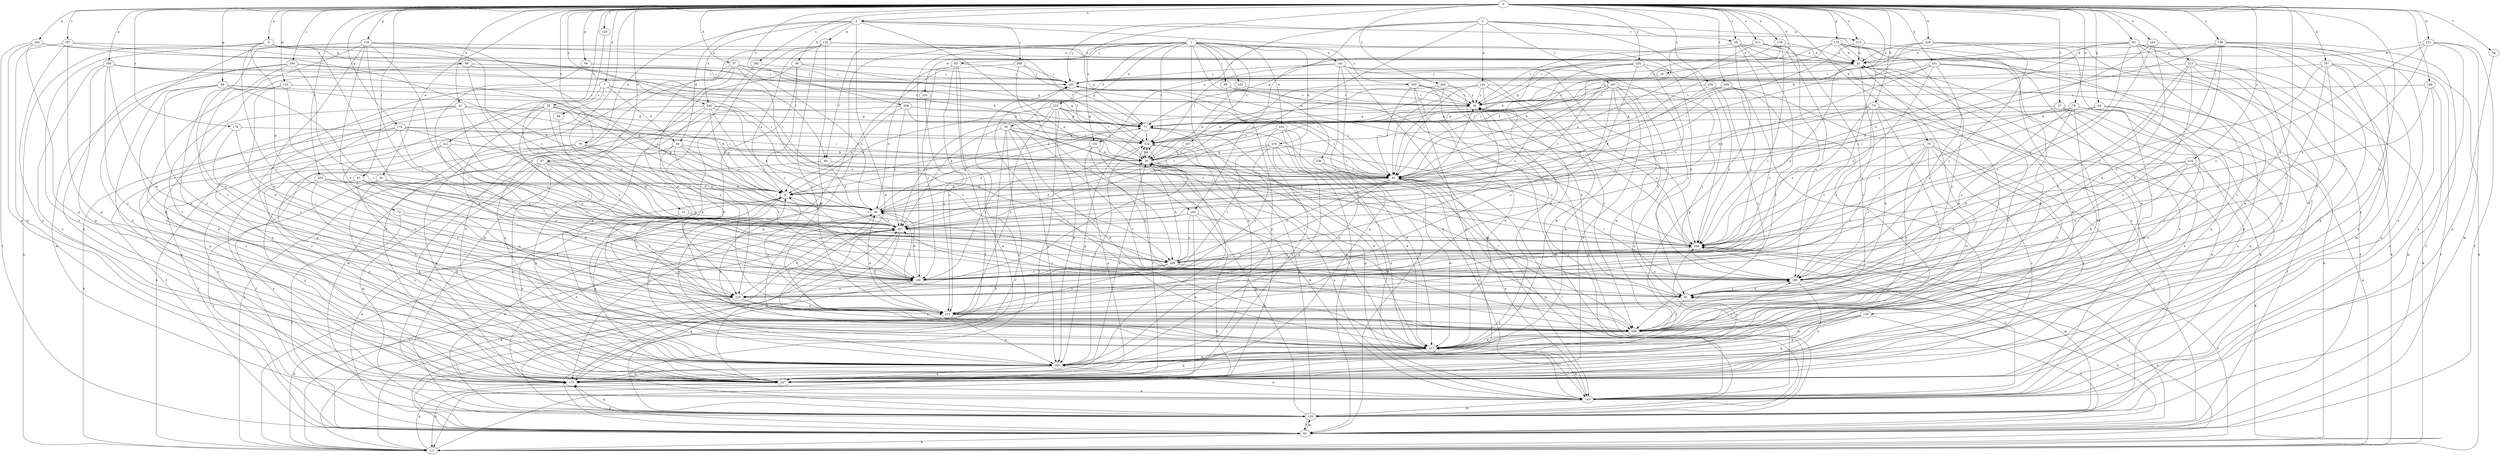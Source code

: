 strict digraph  {
0;
1;
2;
3;
4;
7;
9;
16;
20;
27;
28;
29;
30;
37;
38;
39;
40;
41;
47;
50;
51;
53;
54;
59;
60;
61;
64;
66;
68;
69;
70;
71;
73;
76;
78;
79;
81;
83;
87;
89;
91;
93;
99;
101;
105;
111;
120;
122;
125;
130;
132;
133;
139;
141;
142;
143;
151;
153;
159;
160;
161;
162;
163;
165;
167;
172;
174;
175;
178;
185;
186;
190;
194;
195;
197;
202;
203;
205;
206;
209;
210;
211;
213;
215;
216;
222;
223;
227;
228;
231;
232;
233;
234;
236;
237;
243;
246;
247;
255;
256;
257;
258;
262;
265;
267;
268;
269;
0 -> 3  [label=a];
0 -> 4  [label=a];
0 -> 7  [label=a];
0 -> 16  [label=b];
0 -> 20  [label=b];
0 -> 27  [label=c];
0 -> 28  [label=c];
0 -> 37  [label=d];
0 -> 41  [label=e];
0 -> 47  [label=e];
0 -> 50  [label=e];
0 -> 53  [label=f];
0 -> 54  [label=f];
0 -> 64  [label=g];
0 -> 66  [label=g];
0 -> 68  [label=g];
0 -> 73  [label=h];
0 -> 76  [label=h];
0 -> 78  [label=h];
0 -> 79  [label=h];
0 -> 83  [label=i];
0 -> 87  [label=i];
0 -> 120  [label=l];
0 -> 125  [label=m];
0 -> 130  [label=m];
0 -> 139  [label=n];
0 -> 151  [label=o];
0 -> 159  [label=p];
0 -> 160  [label=p];
0 -> 161  [label=p];
0 -> 162  [label=p];
0 -> 167  [label=q];
0 -> 172  [label=q];
0 -> 174  [label=q];
0 -> 178  [label=r];
0 -> 186  [label=s];
0 -> 190  [label=s];
0 -> 194  [label=s];
0 -> 195  [label=s];
0 -> 197  [label=t];
0 -> 202  [label=t];
0 -> 203  [label=t];
0 -> 205  [label=t];
0 -> 209  [label=u];
0 -> 210  [label=u];
0 -> 211  [label=u];
0 -> 213  [label=u];
0 -> 215  [label=u];
0 -> 222  [label=v];
0 -> 228  [label=w];
0 -> 231  [label=w];
0 -> 243  [label=x];
0 -> 246  [label=x];
0 -> 255  [label=y];
0 -> 256  [label=y];
0 -> 262  [label=z];
1 -> 59  [label=f];
1 -> 60  [label=f];
1 -> 93  [label=j];
1 -> 99  [label=j];
1 -> 105  [label=k];
1 -> 111  [label=k];
1 -> 122  [label=l];
1 -> 141  [label=n];
1 -> 175  [label=q];
1 -> 185  [label=r];
1 -> 223  [label=v];
1 -> 232  [label=w];
1 -> 233  [label=w];
1 -> 234  [label=w];
1 -> 236  [label=w];
1 -> 257  [label=y];
1 -> 265  [label=z];
2 -> 101  [label=j];
2 -> 142  [label=n];
2 -> 143  [label=n];
2 -> 151  [label=o];
2 -> 163  [label=p];
2 -> 215  [label=u];
2 -> 227  [label=v];
2 -> 258  [label=y];
2 -> 267  [label=z];
3 -> 28  [label=c];
3 -> 38  [label=d];
3 -> 39  [label=d];
3 -> 79  [label=h];
3 -> 81  [label=h];
3 -> 132  [label=m];
3 -> 163  [label=p];
3 -> 237  [label=w];
3 -> 246  [label=x];
3 -> 268  [label=z];
4 -> 51  [label=e];
4 -> 60  [label=f];
4 -> 69  [label=g];
4 -> 70  [label=g];
4 -> 111  [label=k];
4 -> 185  [label=r];
4 -> 195  [label=s];
4 -> 247  [label=x];
7 -> 29  [label=c];
7 -> 30  [label=c];
7 -> 39  [label=d];
7 -> 71  [label=g];
7 -> 89  [label=i];
7 -> 175  [label=q];
9 -> 40  [label=d];
9 -> 71  [label=g];
9 -> 165  [label=p];
9 -> 237  [label=w];
9 -> 247  [label=x];
16 -> 20  [label=b];
20 -> 91  [label=i];
20 -> 122  [label=l];
20 -> 143  [label=n];
20 -> 237  [label=w];
27 -> 61  [label=f];
27 -> 71  [label=g];
27 -> 143  [label=n];
27 -> 185  [label=r];
27 -> 247  [label=x];
28 -> 51  [label=e];
28 -> 133  [label=m];
28 -> 165  [label=p];
28 -> 206  [label=t];
28 -> 216  [label=u];
28 -> 227  [label=v];
29 -> 9  [label=a];
29 -> 71  [label=g];
29 -> 91  [label=i];
29 -> 185  [label=r];
29 -> 216  [label=u];
29 -> 227  [label=v];
29 -> 237  [label=w];
29 -> 247  [label=x];
30 -> 71  [label=g];
30 -> 185  [label=r];
37 -> 40  [label=d];
37 -> 91  [label=i];
37 -> 101  [label=j];
37 -> 153  [label=o];
37 -> 175  [label=q];
37 -> 247  [label=x];
37 -> 269  [label=z];
38 -> 71  [label=g];
38 -> 101  [label=j];
38 -> 165  [label=p];
38 -> 185  [label=r];
38 -> 237  [label=w];
39 -> 9  [label=a];
39 -> 20  [label=b];
39 -> 111  [label=k];
39 -> 185  [label=r];
39 -> 195  [label=s];
39 -> 216  [label=u];
40 -> 20  [label=b];
40 -> 71  [label=g];
40 -> 206  [label=t];
40 -> 227  [label=v];
41 -> 71  [label=g];
41 -> 91  [label=i];
41 -> 165  [label=p];
41 -> 175  [label=q];
41 -> 227  [label=v];
41 -> 247  [label=x];
41 -> 269  [label=z];
47 -> 40  [label=d];
47 -> 91  [label=i];
47 -> 133  [label=m];
47 -> 143  [label=n];
47 -> 165  [label=p];
47 -> 175  [label=q];
47 -> 206  [label=t];
47 -> 247  [label=x];
50 -> 9  [label=a];
50 -> 61  [label=f];
50 -> 81  [label=h];
50 -> 247  [label=x];
51 -> 101  [label=j];
51 -> 195  [label=s];
51 -> 206  [label=t];
51 -> 237  [label=w];
51 -> 258  [label=y];
53 -> 206  [label=t];
53 -> 227  [label=v];
54 -> 143  [label=n];
59 -> 61  [label=f];
59 -> 111  [label=k];
59 -> 122  [label=l];
59 -> 165  [label=p];
59 -> 206  [label=t];
59 -> 227  [label=v];
59 -> 237  [label=w];
59 -> 258  [label=y];
60 -> 40  [label=d];
60 -> 91  [label=i];
60 -> 247  [label=x];
61 -> 9  [label=a];
61 -> 81  [label=h];
61 -> 111  [label=k];
61 -> 133  [label=m];
61 -> 175  [label=q];
61 -> 258  [label=y];
64 -> 71  [label=g];
64 -> 111  [label=k];
64 -> 206  [label=t];
64 -> 258  [label=y];
66 -> 101  [label=j];
66 -> 185  [label=r];
68 -> 9  [label=a];
68 -> 30  [label=c];
68 -> 153  [label=o];
68 -> 206  [label=t];
68 -> 247  [label=x];
68 -> 269  [label=z];
69 -> 91  [label=i];
69 -> 101  [label=j];
69 -> 237  [label=w];
69 -> 258  [label=y];
70 -> 61  [label=f];
70 -> 185  [label=r];
70 -> 227  [label=v];
71 -> 122  [label=l];
71 -> 165  [label=p];
73 -> 9  [label=a];
73 -> 71  [label=g];
73 -> 81  [label=h];
73 -> 91  [label=i];
73 -> 143  [label=n];
73 -> 153  [label=o];
73 -> 185  [label=r];
73 -> 206  [label=t];
73 -> 258  [label=y];
76 -> 20  [label=b];
76 -> 61  [label=f];
76 -> 175  [label=q];
76 -> 195  [label=s];
76 -> 206  [label=t];
76 -> 216  [label=u];
76 -> 237  [label=w];
76 -> 247  [label=x];
78 -> 71  [label=g];
78 -> 81  [label=h];
78 -> 91  [label=i];
78 -> 175  [label=q];
78 -> 195  [label=s];
78 -> 206  [label=t];
78 -> 247  [label=x];
79 -> 20  [label=b];
79 -> 61  [label=f];
79 -> 153  [label=o];
79 -> 227  [label=v];
79 -> 247  [label=x];
81 -> 40  [label=d];
81 -> 122  [label=l];
81 -> 195  [label=s];
81 -> 206  [label=t];
81 -> 227  [label=v];
83 -> 9  [label=a];
83 -> 51  [label=e];
83 -> 101  [label=j];
83 -> 133  [label=m];
83 -> 175  [label=q];
83 -> 206  [label=t];
83 -> 237  [label=w];
83 -> 247  [label=x];
83 -> 258  [label=y];
87 -> 9  [label=a];
87 -> 143  [label=n];
87 -> 153  [label=o];
87 -> 165  [label=p];
87 -> 258  [label=y];
89 -> 195  [label=s];
91 -> 9  [label=a];
91 -> 40  [label=d];
91 -> 101  [label=j];
91 -> 133  [label=m];
91 -> 143  [label=n];
91 -> 185  [label=r];
91 -> 237  [label=w];
91 -> 247  [label=x];
91 -> 269  [label=z];
93 -> 40  [label=d];
93 -> 61  [label=f];
93 -> 101  [label=j];
93 -> 133  [label=m];
93 -> 153  [label=o];
93 -> 185  [label=r];
99 -> 30  [label=c];
99 -> 81  [label=h];
99 -> 165  [label=p];
101 -> 30  [label=c];
105 -> 20  [label=b];
105 -> 91  [label=i];
105 -> 165  [label=p];
105 -> 185  [label=r];
105 -> 216  [label=u];
105 -> 237  [label=w];
105 -> 258  [label=y];
111 -> 20  [label=b];
111 -> 175  [label=q];
111 -> 227  [label=v];
111 -> 258  [label=y];
120 -> 269  [label=z];
122 -> 20  [label=b];
122 -> 185  [label=r];
122 -> 237  [label=w];
125 -> 30  [label=c];
125 -> 81  [label=h];
125 -> 165  [label=p];
125 -> 185  [label=r];
130 -> 61  [label=f];
130 -> 165  [label=p];
130 -> 175  [label=q];
130 -> 206  [label=t];
130 -> 237  [label=w];
132 -> 9  [label=a];
132 -> 51  [label=e];
132 -> 71  [label=g];
132 -> 122  [label=l];
132 -> 133  [label=m];
132 -> 153  [label=o];
132 -> 165  [label=p];
132 -> 237  [label=w];
133 -> 20  [label=b];
133 -> 40  [label=d];
133 -> 61  [label=f];
133 -> 71  [label=g];
133 -> 91  [label=i];
133 -> 101  [label=j];
133 -> 175  [label=q];
133 -> 227  [label=v];
139 -> 51  [label=e];
139 -> 71  [label=g];
139 -> 91  [label=i];
139 -> 185  [label=r];
141 -> 61  [label=f];
141 -> 81  [label=h];
141 -> 101  [label=j];
141 -> 122  [label=l];
141 -> 143  [label=n];
141 -> 175  [label=q];
141 -> 195  [label=s];
141 -> 206  [label=t];
142 -> 9  [label=a];
142 -> 30  [label=c];
142 -> 91  [label=i];
142 -> 153  [label=o];
142 -> 237  [label=w];
142 -> 258  [label=y];
143 -> 20  [label=b];
143 -> 30  [label=c];
143 -> 71  [label=g];
143 -> 133  [label=m];
143 -> 237  [label=w];
143 -> 258  [label=y];
151 -> 20  [label=b];
151 -> 40  [label=d];
151 -> 81  [label=h];
151 -> 247  [label=x];
153 -> 9  [label=a];
153 -> 40  [label=d];
153 -> 165  [label=p];
153 -> 206  [label=t];
159 -> 40  [label=d];
159 -> 51  [label=e];
159 -> 153  [label=o];
159 -> 185  [label=r];
159 -> 195  [label=s];
159 -> 206  [label=t];
159 -> 216  [label=u];
159 -> 227  [label=v];
159 -> 237  [label=w];
159 -> 247  [label=x];
160 -> 9  [label=a];
160 -> 101  [label=j];
160 -> 122  [label=l];
160 -> 165  [label=p];
160 -> 206  [label=t];
160 -> 216  [label=u];
160 -> 247  [label=x];
161 -> 40  [label=d];
161 -> 61  [label=f];
161 -> 91  [label=i];
161 -> 101  [label=j];
161 -> 175  [label=q];
161 -> 195  [label=s];
161 -> 206  [label=t];
161 -> 258  [label=y];
162 -> 20  [label=b];
162 -> 51  [label=e];
162 -> 61  [label=f];
162 -> 165  [label=p];
162 -> 175  [label=q];
163 -> 111  [label=k];
163 -> 206  [label=t];
163 -> 227  [label=v];
163 -> 247  [label=x];
163 -> 269  [label=z];
165 -> 20  [label=b];
165 -> 51  [label=e];
165 -> 122  [label=l];
165 -> 143  [label=n];
165 -> 175  [label=q];
165 -> 247  [label=x];
167 -> 61  [label=f];
167 -> 81  [label=h];
167 -> 101  [label=j];
167 -> 143  [label=n];
167 -> 195  [label=s];
167 -> 247  [label=x];
167 -> 258  [label=y];
172 -> 30  [label=c];
172 -> 51  [label=e];
172 -> 91  [label=i];
172 -> 143  [label=n];
172 -> 153  [label=o];
172 -> 185  [label=r];
172 -> 237  [label=w];
174 -> 20  [label=b];
174 -> 40  [label=d];
174 -> 61  [label=f];
174 -> 111  [label=k];
174 -> 122  [label=l];
174 -> 175  [label=q];
174 -> 195  [label=s];
175 -> 40  [label=d];
175 -> 51  [label=e];
175 -> 122  [label=l];
175 -> 143  [label=n];
175 -> 227  [label=v];
175 -> 258  [label=y];
178 -> 122  [label=l];
178 -> 185  [label=r];
178 -> 216  [label=u];
185 -> 40  [label=d];
185 -> 175  [label=q];
185 -> 216  [label=u];
186 -> 30  [label=c];
186 -> 133  [label=m];
186 -> 143  [label=n];
186 -> 185  [label=r];
190 -> 40  [label=d];
190 -> 51  [label=e];
190 -> 61  [label=f];
190 -> 81  [label=h];
190 -> 165  [label=p];
190 -> 195  [label=s];
190 -> 247  [label=x];
194 -> 91  [label=i];
194 -> 101  [label=j];
194 -> 133  [label=m];
194 -> 175  [label=q];
194 -> 185  [label=r];
194 -> 216  [label=u];
195 -> 81  [label=h];
195 -> 91  [label=i];
195 -> 111  [label=k];
195 -> 247  [label=x];
197 -> 40  [label=d];
197 -> 51  [label=e];
197 -> 165  [label=p];
197 -> 175  [label=q];
197 -> 247  [label=x];
202 -> 30  [label=c];
202 -> 91  [label=i];
202 -> 133  [label=m];
202 -> 227  [label=v];
203 -> 9  [label=a];
203 -> 175  [label=q];
203 -> 206  [label=t];
203 -> 216  [label=u];
203 -> 227  [label=v];
205 -> 30  [label=c];
205 -> 122  [label=l];
205 -> 165  [label=p];
205 -> 247  [label=x];
205 -> 258  [label=y];
206 -> 51  [label=e];
206 -> 71  [label=g];
206 -> 237  [label=w];
209 -> 9  [label=a];
209 -> 20  [label=b];
209 -> 71  [label=g];
209 -> 165  [label=p];
209 -> 227  [label=v];
209 -> 258  [label=y];
210 -> 81  [label=h];
210 -> 91  [label=i];
210 -> 111  [label=k];
210 -> 153  [label=o];
210 -> 185  [label=r];
210 -> 195  [label=s];
211 -> 9  [label=a];
211 -> 20  [label=b];
211 -> 30  [label=c];
211 -> 51  [label=e];
211 -> 195  [label=s];
211 -> 206  [label=t];
211 -> 269  [label=z];
213 -> 81  [label=h];
213 -> 101  [label=j];
213 -> 111  [label=k];
213 -> 153  [label=o];
213 -> 195  [label=s];
213 -> 206  [label=t];
213 -> 247  [label=x];
215 -> 51  [label=e];
215 -> 91  [label=i];
215 -> 111  [label=k];
216 -> 111  [label=k];
216 -> 153  [label=o];
216 -> 206  [label=t];
216 -> 227  [label=v];
222 -> 20  [label=b];
222 -> 61  [label=f];
222 -> 143  [label=n];
222 -> 185  [label=r];
222 -> 269  [label=z];
223 -> 20  [label=b];
223 -> 30  [label=c];
227 -> 30  [label=c];
227 -> 111  [label=k];
227 -> 153  [label=o];
227 -> 247  [label=x];
227 -> 258  [label=y];
228 -> 30  [label=c];
228 -> 51  [label=e];
228 -> 71  [label=g];
228 -> 206  [label=t];
228 -> 237  [label=w];
228 -> 269  [label=z];
231 -> 51  [label=e];
231 -> 61  [label=f];
231 -> 133  [label=m];
231 -> 143  [label=n];
231 -> 258  [label=y];
231 -> 269  [label=z];
232 -> 153  [label=o];
233 -> 9  [label=a];
233 -> 20  [label=b];
233 -> 61  [label=f];
233 -> 71  [label=g];
233 -> 91  [label=i];
233 -> 122  [label=l];
233 -> 153  [label=o];
233 -> 165  [label=p];
233 -> 227  [label=v];
234 -> 61  [label=f];
234 -> 122  [label=l];
234 -> 143  [label=n];
234 -> 237  [label=w];
234 -> 247  [label=x];
236 -> 91  [label=i];
236 -> 153  [label=o];
236 -> 206  [label=t];
237 -> 9  [label=a];
237 -> 30  [label=c];
237 -> 101  [label=j];
237 -> 165  [label=p];
237 -> 175  [label=q];
237 -> 195  [label=s];
243 -> 51  [label=e];
243 -> 81  [label=h];
243 -> 111  [label=k];
243 -> 185  [label=r];
243 -> 227  [label=v];
246 -> 40  [label=d];
246 -> 71  [label=g];
246 -> 111  [label=k];
246 -> 133  [label=m];
246 -> 153  [label=o];
246 -> 185  [label=r];
246 -> 195  [label=s];
246 -> 227  [label=v];
247 -> 9  [label=a];
247 -> 111  [label=k];
247 -> 122  [label=l];
255 -> 40  [label=d];
255 -> 71  [label=g];
255 -> 91  [label=i];
255 -> 101  [label=j];
255 -> 111  [label=k];
255 -> 227  [label=v];
256 -> 9  [label=a];
256 -> 30  [label=c];
256 -> 153  [label=o];
256 -> 175  [label=q];
256 -> 258  [label=y];
257 -> 20  [label=b];
257 -> 143  [label=n];
257 -> 216  [label=u];
258 -> 30  [label=c];
258 -> 101  [label=j];
258 -> 133  [label=m];
258 -> 269  [label=z];
262 -> 101  [label=j];
262 -> 216  [label=u];
265 -> 20  [label=b];
265 -> 30  [label=c];
265 -> 91  [label=i];
265 -> 133  [label=m];
265 -> 165  [label=p];
265 -> 237  [label=w];
265 -> 258  [label=y];
267 -> 30  [label=c];
267 -> 91  [label=i];
267 -> 122  [label=l];
267 -> 143  [label=n];
267 -> 165  [label=p];
267 -> 195  [label=s];
267 -> 216  [label=u];
267 -> 227  [label=v];
267 -> 237  [label=w];
267 -> 247  [label=x];
268 -> 71  [label=g];
268 -> 101  [label=j];
268 -> 175  [label=q];
268 -> 269  [label=z];
269 -> 20  [label=b];
269 -> 153  [label=o];
269 -> 185  [label=r];
269 -> 195  [label=s];
269 -> 258  [label=y];
}
